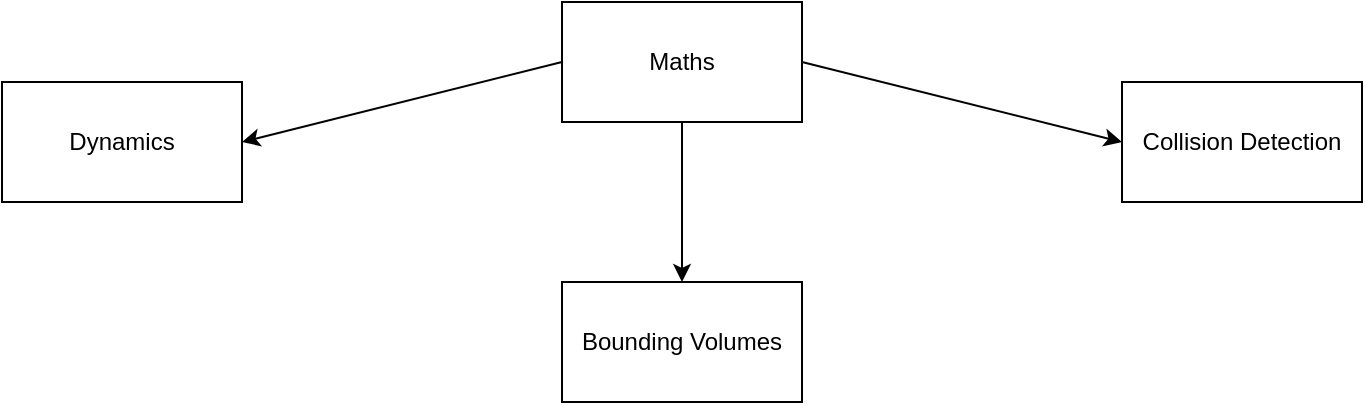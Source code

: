 <mxfile version="20.6.0" type="github">
  <diagram id="RFVUc-ZViwxxyXP1c8c4" name="Page-1">
    <mxGraphModel dx="1662" dy="756" grid="1" gridSize="10" guides="1" tooltips="1" connect="1" arrows="1" fold="1" page="1" pageScale="1" pageWidth="1100" pageHeight="850" math="0" shadow="0">
      <root>
        <mxCell id="0" />
        <mxCell id="1" parent="0" />
        <mxCell id="ediPmQz8LhI3MSCttO2U-1" value="Maths" style="rounded=0;whiteSpace=wrap;html=1;" parent="1" vertex="1">
          <mxGeometry x="440" y="100" width="120" height="60" as="geometry" />
        </mxCell>
        <mxCell id="ediPmQz8LhI3MSCttO2U-2" value="Dynamics" style="rounded=0;whiteSpace=wrap;html=1;" parent="1" vertex="1">
          <mxGeometry x="160" y="140" width="120" height="60" as="geometry" />
        </mxCell>
        <mxCell id="ediPmQz8LhI3MSCttO2U-3" value="Bounding Volumes" style="rounded=0;whiteSpace=wrap;html=1;" parent="1" vertex="1">
          <mxGeometry x="440" y="240" width="120" height="60" as="geometry" />
        </mxCell>
        <mxCell id="ediPmQz8LhI3MSCttO2U-4" value="Collision Detection" style="rounded=0;whiteSpace=wrap;html=1;" parent="1" vertex="1">
          <mxGeometry x="720" y="140" width="120" height="60" as="geometry" />
        </mxCell>
        <mxCell id="sKBv66Rdz8nY301E-cIr-1" value="" style="endArrow=classic;html=1;rounded=0;exitX=0.5;exitY=1;exitDx=0;exitDy=0;entryX=0.5;entryY=0;entryDx=0;entryDy=0;" edge="1" parent="1" source="ediPmQz8LhI3MSCttO2U-1" target="ediPmQz8LhI3MSCttO2U-3">
          <mxGeometry width="50" height="50" relative="1" as="geometry">
            <mxPoint x="520" y="360" as="sourcePoint" />
            <mxPoint x="570" y="310" as="targetPoint" />
          </mxGeometry>
        </mxCell>
        <mxCell id="sKBv66Rdz8nY301E-cIr-2" value="" style="endArrow=classic;html=1;rounded=0;exitX=1;exitY=0.5;exitDx=0;exitDy=0;entryX=0;entryY=0.5;entryDx=0;entryDy=0;" edge="1" parent="1" source="ediPmQz8LhI3MSCttO2U-1" target="ediPmQz8LhI3MSCttO2U-4">
          <mxGeometry width="50" height="50" relative="1" as="geometry">
            <mxPoint x="520" y="360" as="sourcePoint" />
            <mxPoint x="570" y="310" as="targetPoint" />
          </mxGeometry>
        </mxCell>
        <mxCell id="sKBv66Rdz8nY301E-cIr-3" value="" style="endArrow=classic;html=1;rounded=0;exitX=0;exitY=0.5;exitDx=0;exitDy=0;entryX=1;entryY=0.5;entryDx=0;entryDy=0;" edge="1" parent="1" source="ediPmQz8LhI3MSCttO2U-1" target="ediPmQz8LhI3MSCttO2U-2">
          <mxGeometry width="50" height="50" relative="1" as="geometry">
            <mxPoint x="330" y="195" as="sourcePoint" />
            <mxPoint x="380" y="145" as="targetPoint" />
          </mxGeometry>
        </mxCell>
      </root>
    </mxGraphModel>
  </diagram>
</mxfile>
